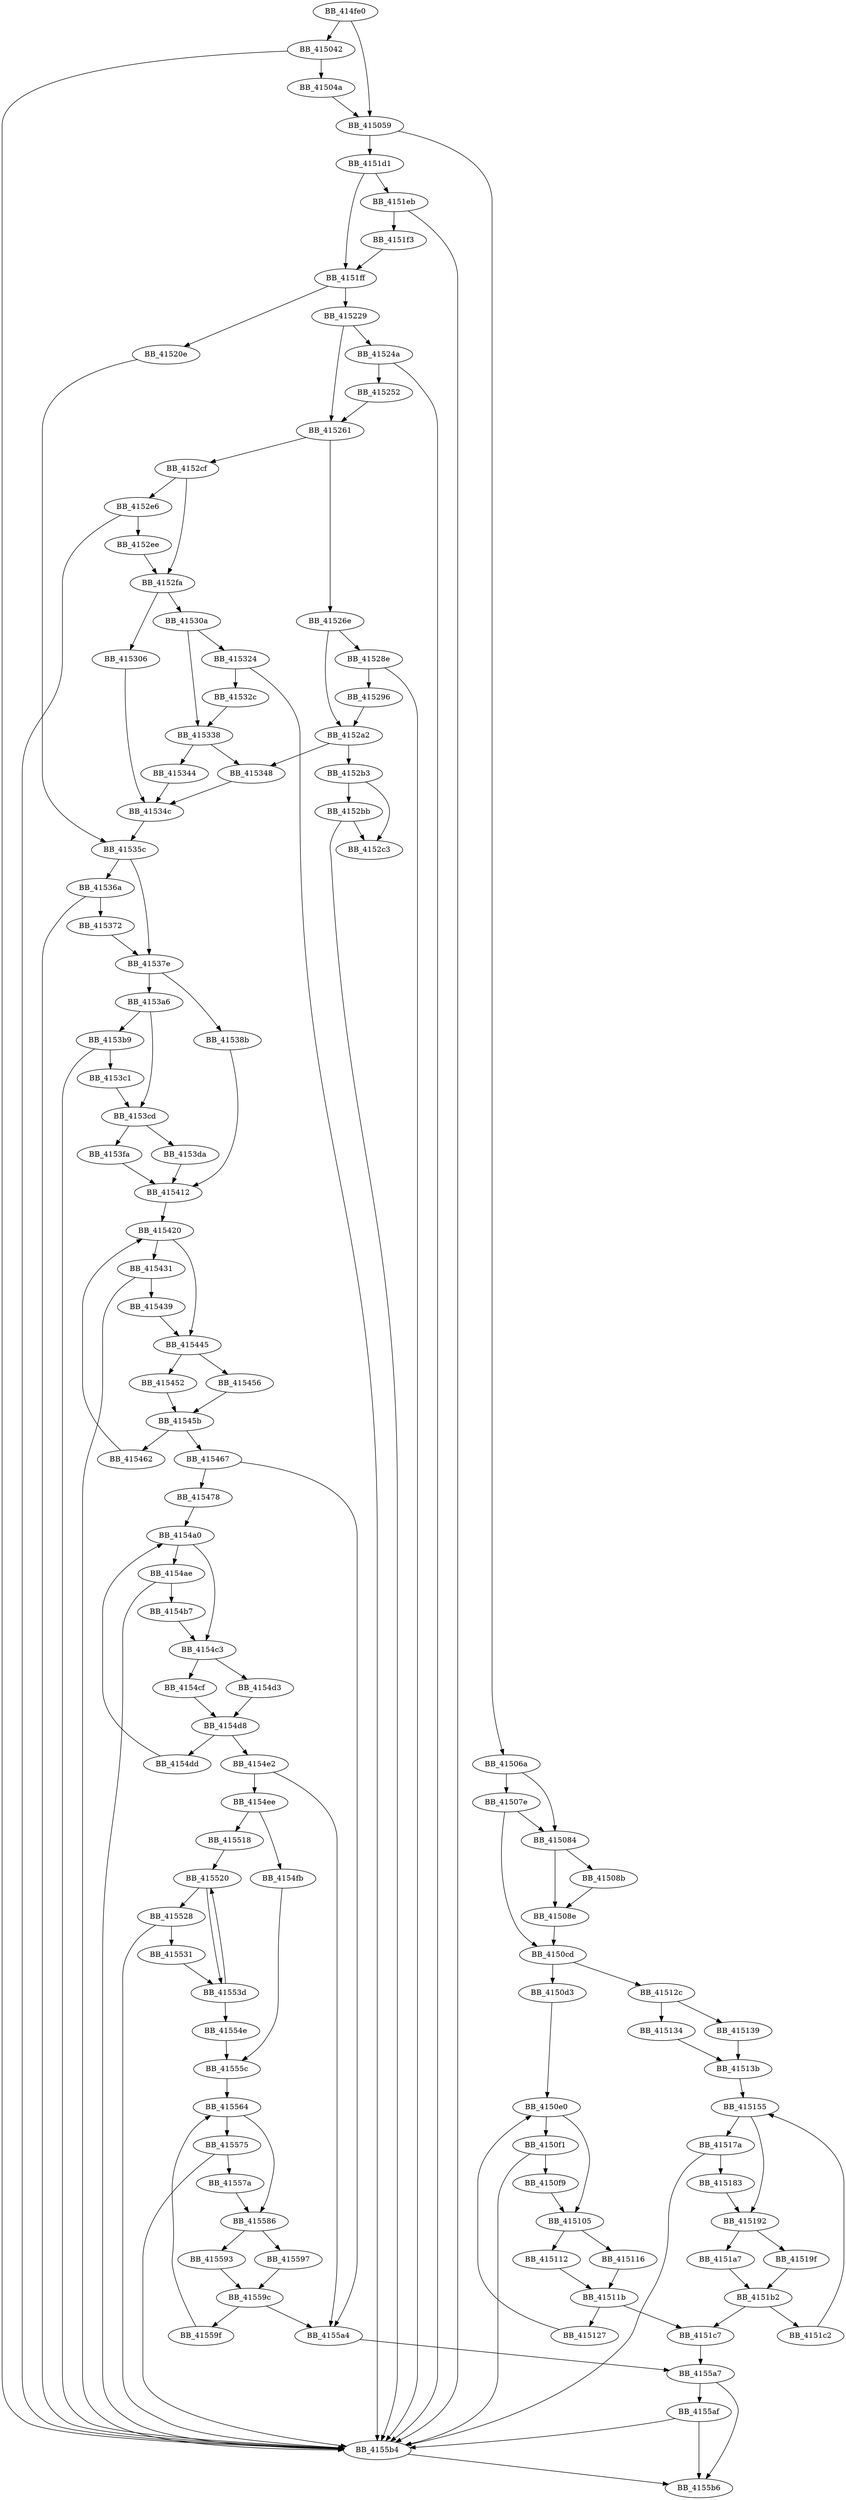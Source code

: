 DiGraph sub_414FE0{
BB_414fe0->BB_415042
BB_414fe0->BB_415059
BB_415042->BB_41504a
BB_415042->BB_4155b4
BB_41504a->BB_415059
BB_415059->BB_41506a
BB_415059->BB_4151d1
BB_41506a->BB_41507e
BB_41506a->BB_415084
BB_41507e->BB_415084
BB_41507e->BB_4150cd
BB_415084->BB_41508b
BB_415084->BB_41508e
BB_41508b->BB_41508e
BB_41508e->BB_4150cd
BB_4150cd->BB_4150d3
BB_4150cd->BB_41512c
BB_4150d3->BB_4150e0
BB_4150e0->BB_4150f1
BB_4150e0->BB_415105
BB_4150f1->BB_4150f9
BB_4150f1->BB_4155b4
BB_4150f9->BB_415105
BB_415105->BB_415112
BB_415105->BB_415116
BB_415112->BB_41511b
BB_415116->BB_41511b
BB_41511b->BB_415127
BB_41511b->BB_4151c7
BB_415127->BB_4150e0
BB_41512c->BB_415134
BB_41512c->BB_415139
BB_415134->BB_41513b
BB_415139->BB_41513b
BB_41513b->BB_415155
BB_415155->BB_41517a
BB_415155->BB_415192
BB_41517a->BB_415183
BB_41517a->BB_4155b4
BB_415183->BB_415192
BB_415192->BB_41519f
BB_415192->BB_4151a7
BB_41519f->BB_4151b2
BB_4151a7->BB_4151b2
BB_4151b2->BB_4151c2
BB_4151b2->BB_4151c7
BB_4151c2->BB_415155
BB_4151c7->BB_4155a7
BB_4151d1->BB_4151eb
BB_4151d1->BB_4151ff
BB_4151eb->BB_4151f3
BB_4151eb->BB_4155b4
BB_4151f3->BB_4151ff
BB_4151ff->BB_41520e
BB_4151ff->BB_415229
BB_41520e->BB_41535c
BB_415229->BB_41524a
BB_415229->BB_415261
BB_41524a->BB_415252
BB_41524a->BB_4155b4
BB_415252->BB_415261
BB_415261->BB_41526e
BB_415261->BB_4152cf
BB_41526e->BB_41528e
BB_41526e->BB_4152a2
BB_41528e->BB_415296
BB_41528e->BB_4155b4
BB_415296->BB_4152a2
BB_4152a2->BB_4152b3
BB_4152a2->BB_415348
BB_4152b3->BB_4152bb
BB_4152b3->BB_4152c3
BB_4152bb->BB_4152c3
BB_4152bb->BB_4155b4
BB_4152cf->BB_4152e6
BB_4152cf->BB_4152fa
BB_4152e6->BB_4152ee
BB_4152e6->BB_4155b4
BB_4152ee->BB_4152fa
BB_4152fa->BB_415306
BB_4152fa->BB_41530a
BB_415306->BB_41534c
BB_41530a->BB_415324
BB_41530a->BB_415338
BB_415324->BB_41532c
BB_415324->BB_4155b4
BB_41532c->BB_415338
BB_415338->BB_415344
BB_415338->BB_415348
BB_415344->BB_41534c
BB_415348->BB_41534c
BB_41534c->BB_41535c
BB_41535c->BB_41536a
BB_41535c->BB_41537e
BB_41536a->BB_415372
BB_41536a->BB_4155b4
BB_415372->BB_41537e
BB_41537e->BB_41538b
BB_41537e->BB_4153a6
BB_41538b->BB_415412
BB_4153a6->BB_4153b9
BB_4153a6->BB_4153cd
BB_4153b9->BB_4153c1
BB_4153b9->BB_4155b4
BB_4153c1->BB_4153cd
BB_4153cd->BB_4153da
BB_4153cd->BB_4153fa
BB_4153da->BB_415412
BB_4153fa->BB_415412
BB_415412->BB_415420
BB_415420->BB_415431
BB_415420->BB_415445
BB_415431->BB_415439
BB_415431->BB_4155b4
BB_415439->BB_415445
BB_415445->BB_415452
BB_415445->BB_415456
BB_415452->BB_41545b
BB_415456->BB_41545b
BB_41545b->BB_415462
BB_41545b->BB_415467
BB_415462->BB_415420
BB_415467->BB_415478
BB_415467->BB_4155a4
BB_415478->BB_4154a0
BB_4154a0->BB_4154ae
BB_4154a0->BB_4154c3
BB_4154ae->BB_4154b7
BB_4154ae->BB_4155b4
BB_4154b7->BB_4154c3
BB_4154c3->BB_4154cf
BB_4154c3->BB_4154d3
BB_4154cf->BB_4154d8
BB_4154d3->BB_4154d8
BB_4154d8->BB_4154dd
BB_4154d8->BB_4154e2
BB_4154dd->BB_4154a0
BB_4154e2->BB_4154ee
BB_4154e2->BB_4155a4
BB_4154ee->BB_4154fb
BB_4154ee->BB_415518
BB_4154fb->BB_41555c
BB_415518->BB_415520
BB_415520->BB_415528
BB_415520->BB_41553d
BB_415528->BB_415531
BB_415528->BB_4155b4
BB_415531->BB_41553d
BB_41553d->BB_415520
BB_41553d->BB_41554e
BB_41554e->BB_41555c
BB_41555c->BB_415564
BB_415564->BB_415575
BB_415564->BB_415586
BB_415575->BB_41557a
BB_415575->BB_4155b4
BB_41557a->BB_415586
BB_415586->BB_415593
BB_415586->BB_415597
BB_415593->BB_41559c
BB_415597->BB_41559c
BB_41559c->BB_41559f
BB_41559c->BB_4155a4
BB_41559f->BB_415564
BB_4155a4->BB_4155a7
BB_4155a7->BB_4155af
BB_4155a7->BB_4155b6
BB_4155af->BB_4155b4
BB_4155af->BB_4155b6
BB_4155b4->BB_4155b6
}
